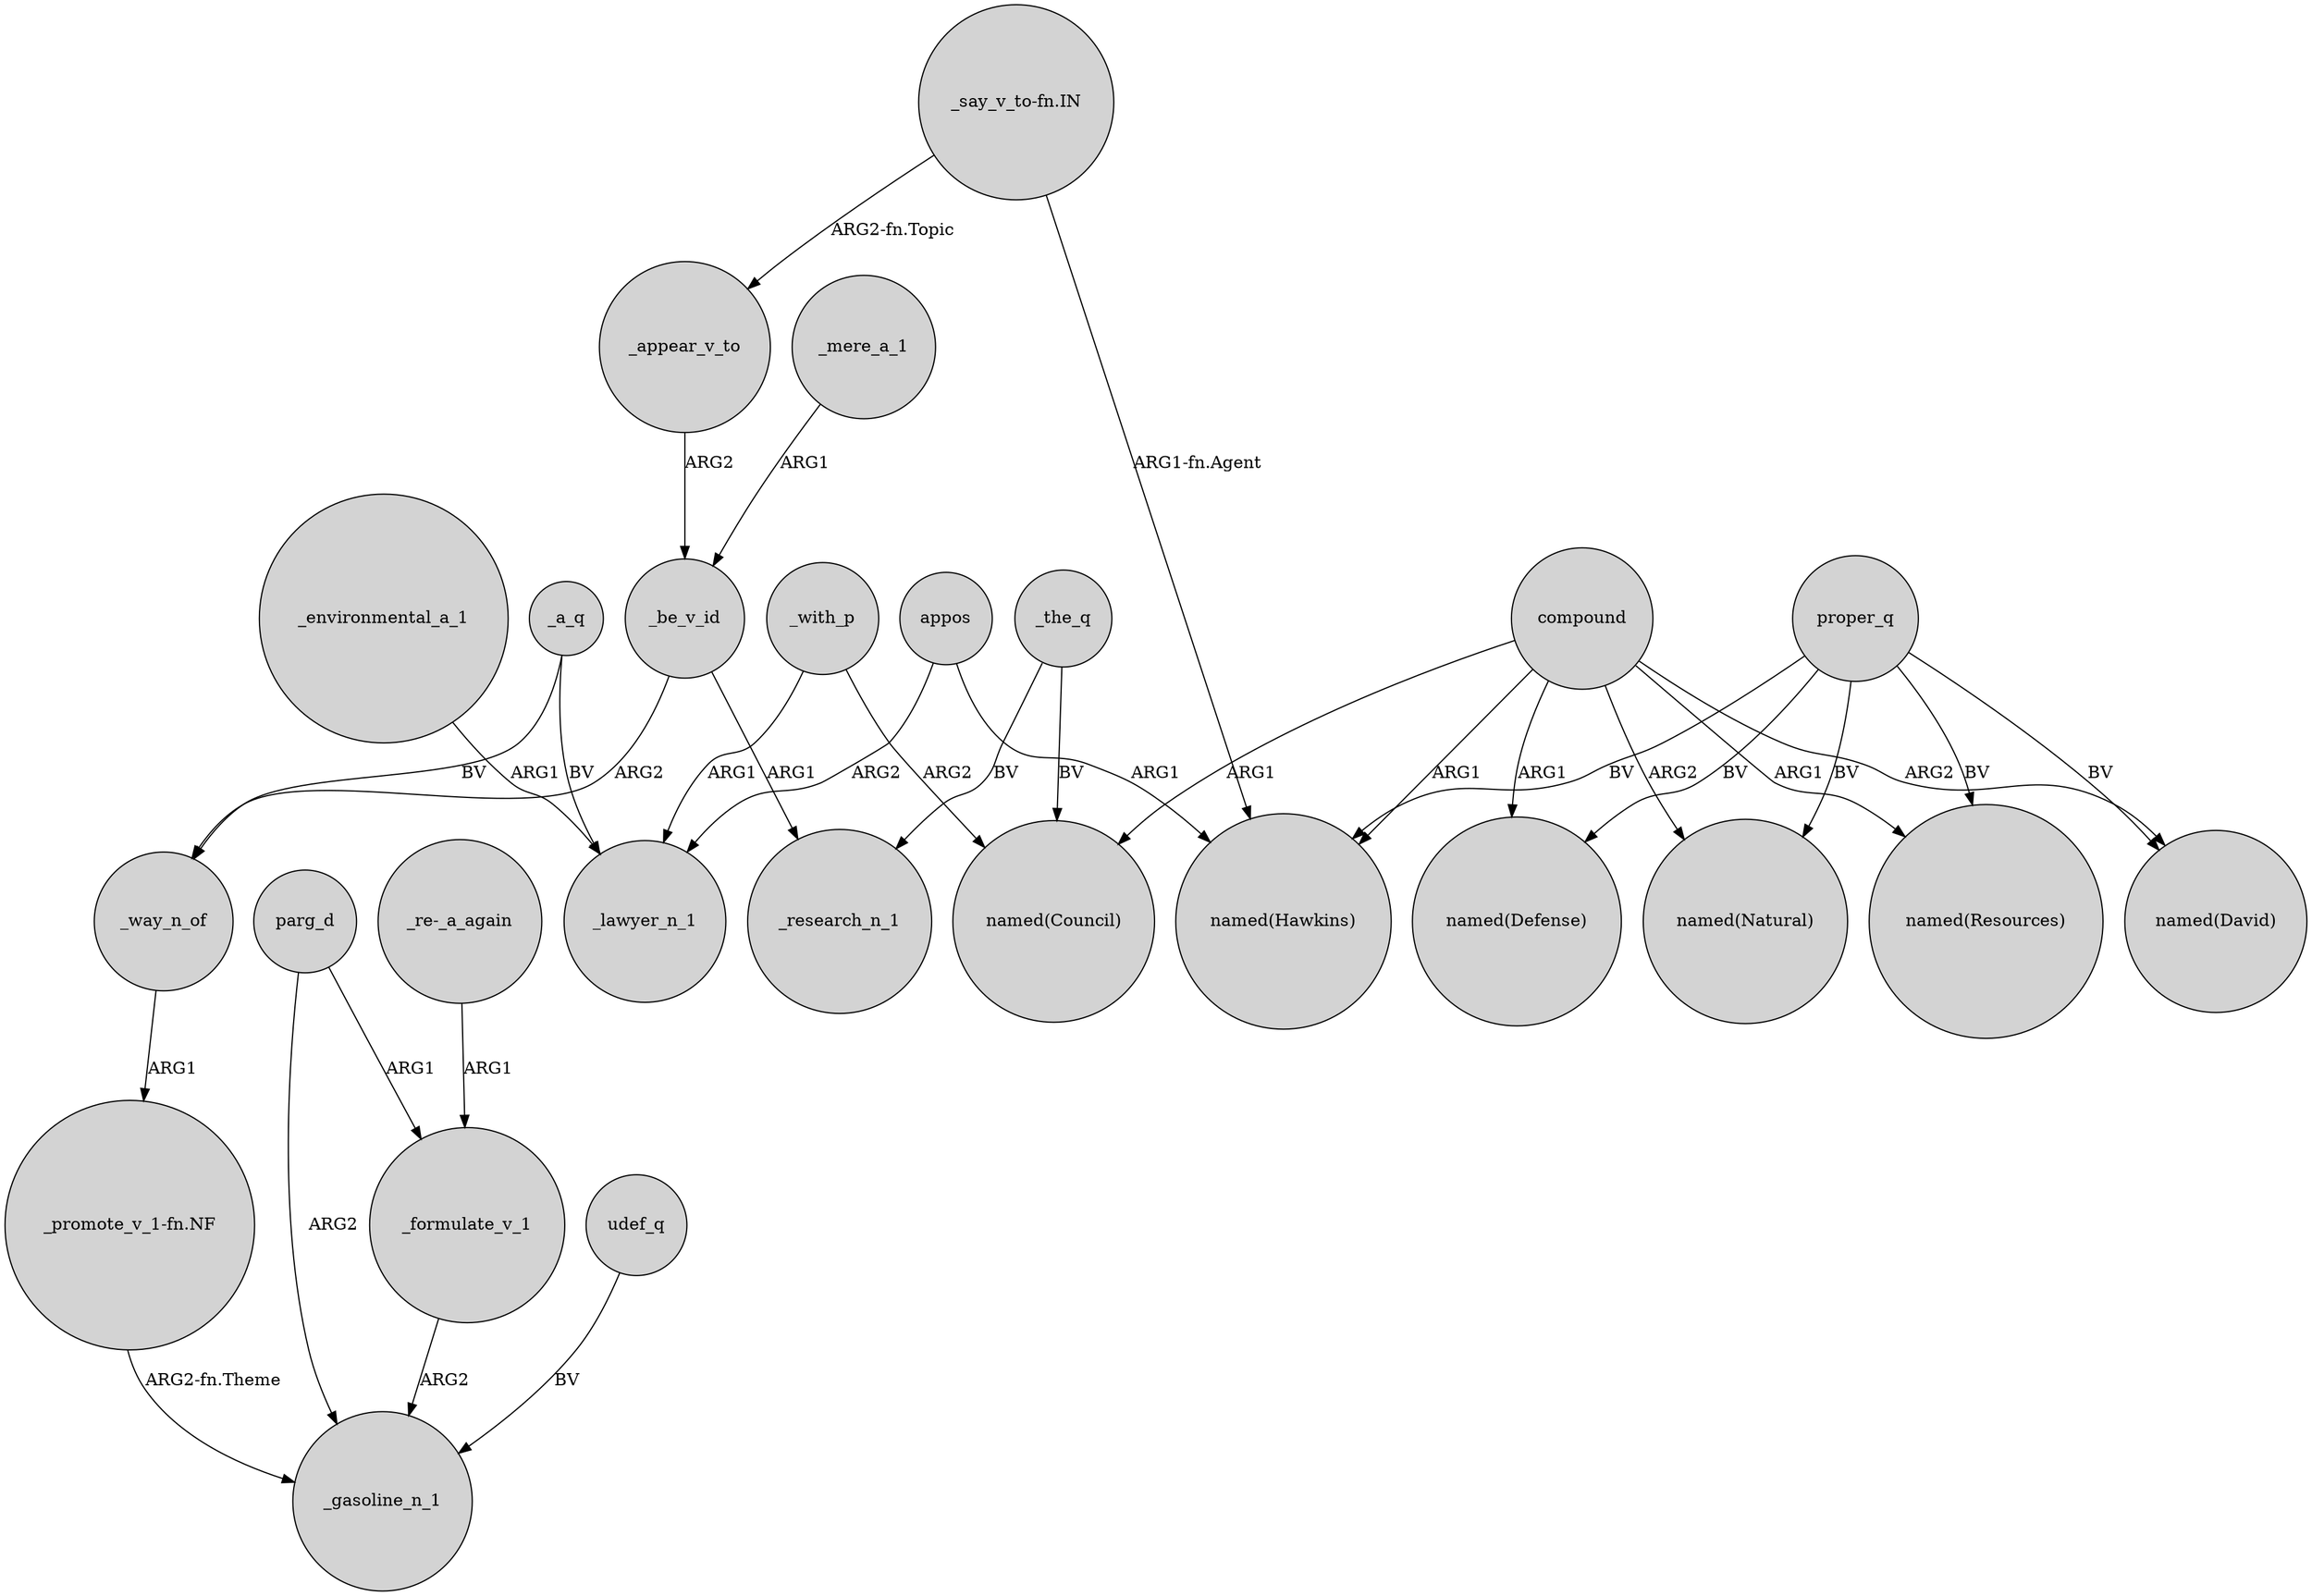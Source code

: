 digraph {
	node [shape=circle style=filled]
	_way_n_of -> "_promote_v_1-fn.NF" [label=ARG1]
	compound -> "named(Resources)" [label=ARG1]
	_environmental_a_1 -> _lawyer_n_1 [label=ARG1]
	_the_q -> _research_n_1 [label=BV]
	_a_q -> _lawyer_n_1 [label=BV]
	compound -> "named(Defense)" [label=ARG1]
	proper_q -> "named(Resources)" [label=BV]
	proper_q -> "named(Hawkins)" [label=BV]
	appos -> "named(Hawkins)" [label=ARG1]
	appos -> _lawyer_n_1 [label=ARG2]
	_be_v_id -> _way_n_of [label=ARG2]
	"_say_v_to-fn.IN" -> _appear_v_to [label="ARG2-fn.Topic"]
	_the_q -> "named(Council)" [label=BV]
	parg_d -> _formulate_v_1 [label=ARG1]
	_formulate_v_1 -> _gasoline_n_1 [label=ARG2]
	parg_d -> _gasoline_n_1 [label=ARG2]
	compound -> "named(Natural)" [label=ARG2]
	compound -> "named(Hawkins)" [label=ARG1]
	compound -> "named(David)" [label=ARG2]
	"_promote_v_1-fn.NF" -> _gasoline_n_1 [label="ARG2-fn.Theme"]
	proper_q -> "named(Defense)" [label=BV]
	_mere_a_1 -> _be_v_id [label=ARG1]
	_with_p -> _lawyer_n_1 [label=ARG1]
	_be_v_id -> _research_n_1 [label=ARG1]
	udef_q -> _gasoline_n_1 [label=BV]
	_appear_v_to -> _be_v_id [label=ARG2]
	_a_q -> _way_n_of [label=BV]
	"_re-_a_again" -> _formulate_v_1 [label=ARG1]
	proper_q -> "named(David)" [label=BV]
	compound -> "named(Council)" [label=ARG1]
	proper_q -> "named(Natural)" [label=BV]
	"_say_v_to-fn.IN" -> "named(Hawkins)" [label="ARG1-fn.Agent"]
	_with_p -> "named(Council)" [label=ARG2]
}
